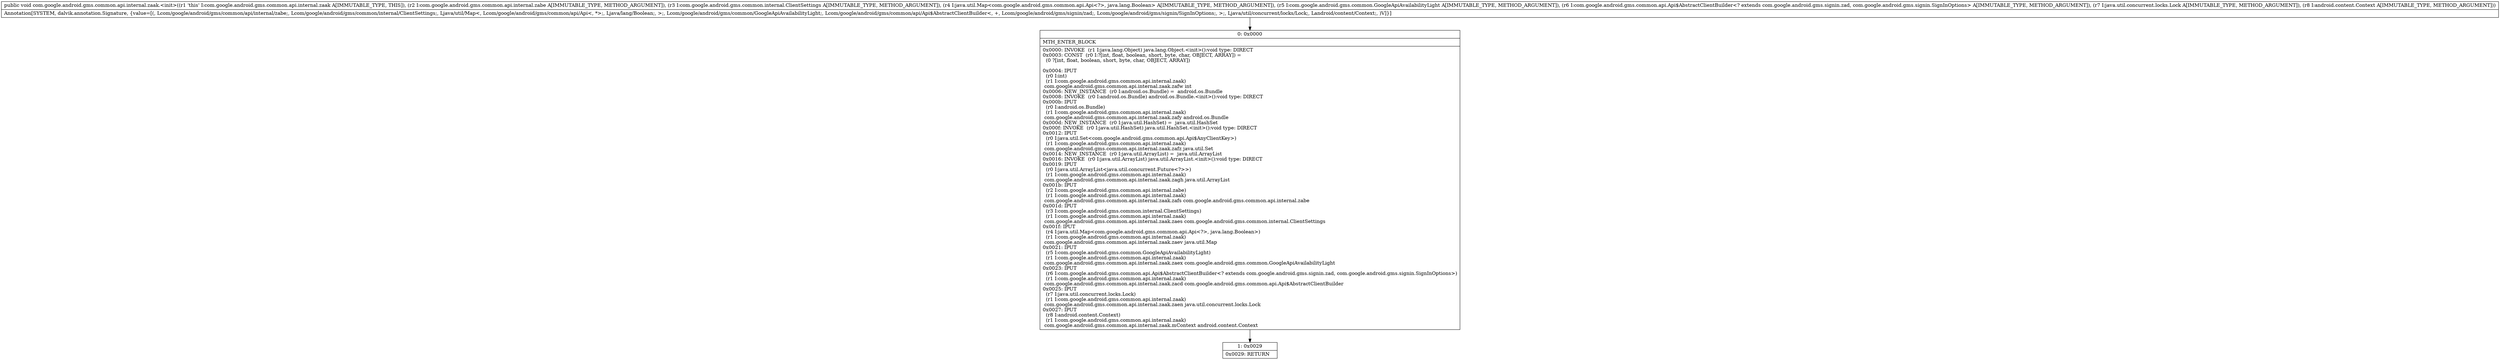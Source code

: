 digraph "CFG forcom.google.android.gms.common.api.internal.zaak.\<init\>(Lcom\/google\/android\/gms\/common\/api\/internal\/zabe;Lcom\/google\/android\/gms\/common\/internal\/ClientSettings;Ljava\/util\/Map;Lcom\/google\/android\/gms\/common\/GoogleApiAvailabilityLight;Lcom\/google\/android\/gms\/common\/api\/Api$AbstractClientBuilder;Ljava\/util\/concurrent\/locks\/Lock;Landroid\/content\/Context;)V" {
Node_0 [shape=record,label="{0\:\ 0x0000|MTH_ENTER_BLOCK\l|0x0000: INVOKE  (r1 I:java.lang.Object) java.lang.Object.\<init\>():void type: DIRECT \l0x0003: CONST  (r0 I:?[int, float, boolean, short, byte, char, OBJECT, ARRAY]) = \l  (0 ?[int, float, boolean, short, byte, char, OBJECT, ARRAY])\l \l0x0004: IPUT  \l  (r0 I:int)\l  (r1 I:com.google.android.gms.common.api.internal.zaak)\l com.google.android.gms.common.api.internal.zaak.zafw int \l0x0006: NEW_INSTANCE  (r0 I:android.os.Bundle) =  android.os.Bundle \l0x0008: INVOKE  (r0 I:android.os.Bundle) android.os.Bundle.\<init\>():void type: DIRECT \l0x000b: IPUT  \l  (r0 I:android.os.Bundle)\l  (r1 I:com.google.android.gms.common.api.internal.zaak)\l com.google.android.gms.common.api.internal.zaak.zafy android.os.Bundle \l0x000d: NEW_INSTANCE  (r0 I:java.util.HashSet) =  java.util.HashSet \l0x000f: INVOKE  (r0 I:java.util.HashSet) java.util.HashSet.\<init\>():void type: DIRECT \l0x0012: IPUT  \l  (r0 I:java.util.Set\<com.google.android.gms.common.api.Api$AnyClientKey\>)\l  (r1 I:com.google.android.gms.common.api.internal.zaak)\l com.google.android.gms.common.api.internal.zaak.zafz java.util.Set \l0x0014: NEW_INSTANCE  (r0 I:java.util.ArrayList) =  java.util.ArrayList \l0x0016: INVOKE  (r0 I:java.util.ArrayList) java.util.ArrayList.\<init\>():void type: DIRECT \l0x0019: IPUT  \l  (r0 I:java.util.ArrayList\<java.util.concurrent.Future\<?\>\>)\l  (r1 I:com.google.android.gms.common.api.internal.zaak)\l com.google.android.gms.common.api.internal.zaak.zagh java.util.ArrayList \l0x001b: IPUT  \l  (r2 I:com.google.android.gms.common.api.internal.zabe)\l  (r1 I:com.google.android.gms.common.api.internal.zaak)\l com.google.android.gms.common.api.internal.zaak.zafs com.google.android.gms.common.api.internal.zabe \l0x001d: IPUT  \l  (r3 I:com.google.android.gms.common.internal.ClientSettings)\l  (r1 I:com.google.android.gms.common.api.internal.zaak)\l com.google.android.gms.common.api.internal.zaak.zaes com.google.android.gms.common.internal.ClientSettings \l0x001f: IPUT  \l  (r4 I:java.util.Map\<com.google.android.gms.common.api.Api\<?\>, java.lang.Boolean\>)\l  (r1 I:com.google.android.gms.common.api.internal.zaak)\l com.google.android.gms.common.api.internal.zaak.zaev java.util.Map \l0x0021: IPUT  \l  (r5 I:com.google.android.gms.common.GoogleApiAvailabilityLight)\l  (r1 I:com.google.android.gms.common.api.internal.zaak)\l com.google.android.gms.common.api.internal.zaak.zaex com.google.android.gms.common.GoogleApiAvailabilityLight \l0x0023: IPUT  \l  (r6 I:com.google.android.gms.common.api.Api$AbstractClientBuilder\<? extends com.google.android.gms.signin.zad, com.google.android.gms.signin.SignInOptions\>)\l  (r1 I:com.google.android.gms.common.api.internal.zaak)\l com.google.android.gms.common.api.internal.zaak.zacd com.google.android.gms.common.api.Api$AbstractClientBuilder \l0x0025: IPUT  \l  (r7 I:java.util.concurrent.locks.Lock)\l  (r1 I:com.google.android.gms.common.api.internal.zaak)\l com.google.android.gms.common.api.internal.zaak.zaen java.util.concurrent.locks.Lock \l0x0027: IPUT  \l  (r8 I:android.content.Context)\l  (r1 I:com.google.android.gms.common.api.internal.zaak)\l com.google.android.gms.common.api.internal.zaak.mContext android.content.Context \l}"];
Node_1 [shape=record,label="{1\:\ 0x0029|0x0029: RETURN   \l}"];
MethodNode[shape=record,label="{public void com.google.android.gms.common.api.internal.zaak.\<init\>((r1 'this' I:com.google.android.gms.common.api.internal.zaak A[IMMUTABLE_TYPE, THIS]), (r2 I:com.google.android.gms.common.api.internal.zabe A[IMMUTABLE_TYPE, METHOD_ARGUMENT]), (r3 I:com.google.android.gms.common.internal.ClientSettings A[IMMUTABLE_TYPE, METHOD_ARGUMENT]), (r4 I:java.util.Map\<com.google.android.gms.common.api.Api\<?\>, java.lang.Boolean\> A[IMMUTABLE_TYPE, METHOD_ARGUMENT]), (r5 I:com.google.android.gms.common.GoogleApiAvailabilityLight A[IMMUTABLE_TYPE, METHOD_ARGUMENT]), (r6 I:com.google.android.gms.common.api.Api$AbstractClientBuilder\<? extends com.google.android.gms.signin.zad, com.google.android.gms.signin.SignInOptions\> A[IMMUTABLE_TYPE, METHOD_ARGUMENT]), (r7 I:java.util.concurrent.locks.Lock A[IMMUTABLE_TYPE, METHOD_ARGUMENT]), (r8 I:android.content.Context A[IMMUTABLE_TYPE, METHOD_ARGUMENT]))  | Annotation[SYSTEM, dalvik.annotation.Signature, \{value=[(, Lcom\/google\/android\/gms\/common\/api\/internal\/zabe;, Lcom\/google\/android\/gms\/common\/internal\/ClientSettings;, Ljava\/util\/Map\<, Lcom\/google\/android\/gms\/common\/api\/Api\<, *\>;, Ljava\/lang\/Boolean;, \>;, Lcom\/google\/android\/gms\/common\/GoogleApiAvailabilityLight;, Lcom\/google\/android\/gms\/common\/api\/Api$AbstractClientBuilder\<, +, Lcom\/google\/android\/gms\/signin\/zad;, Lcom\/google\/android\/gms\/signin\/SignInOptions;, \>;, Ljava\/util\/concurrent\/locks\/Lock;, Landroid\/content\/Context;, )V]\}]\l}"];
MethodNode -> Node_0;
Node_0 -> Node_1;
}

